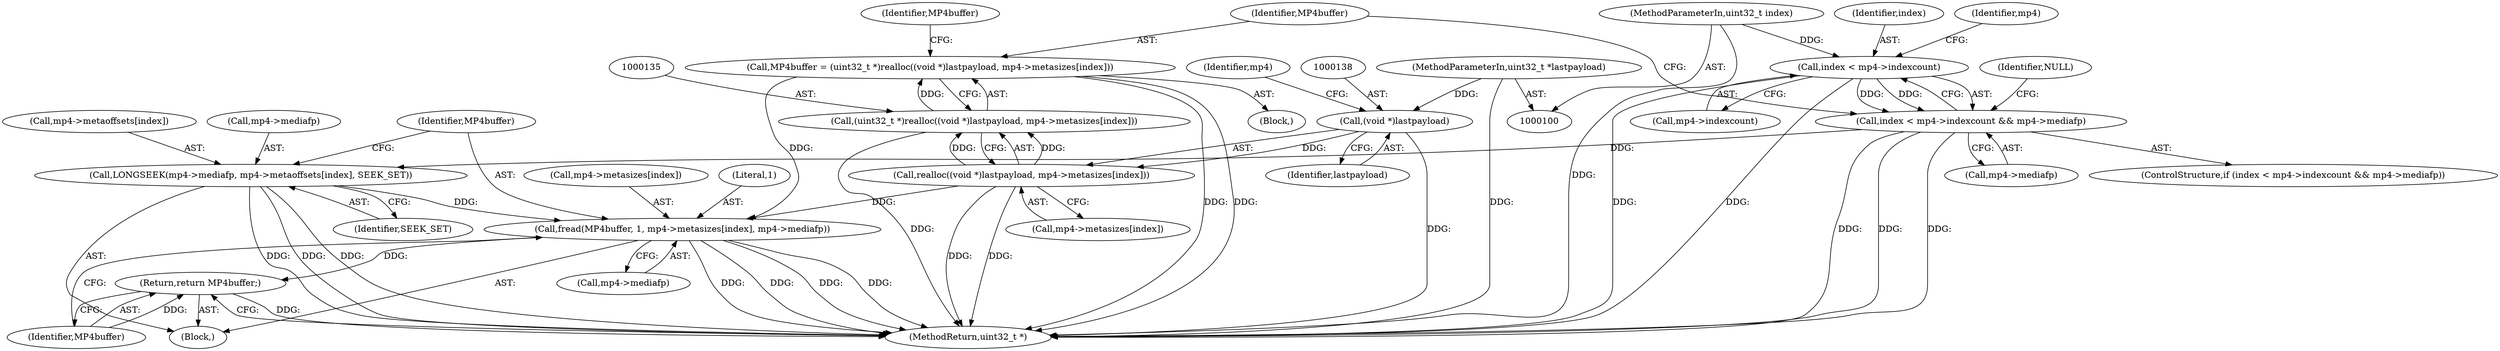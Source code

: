 digraph "1_gpmf-parser_341f12cd5b97ab419e53853ca00176457c9f1681_3@API" {
"1000158" [label="(Call,fread(MP4buffer, 1, mp4->metasizes[index], mp4->mediafp))"];
"1000132" [label="(Call,MP4buffer = (uint32_t *)realloc((void *)lastpayload, mp4->metasizes[index]))"];
"1000134" [label="(Call,(uint32_t *)realloc((void *)lastpayload, mp4->metasizes[index]))"];
"1000136" [label="(Call,realloc((void *)lastpayload, mp4->metasizes[index]))"];
"1000137" [label="(Call,(void *)lastpayload)"];
"1000102" [label="(MethodParameterIn,uint32_t *lastpayload)"];
"1000148" [label="(Call,LONGSEEK(mp4->mediafp, mp4->metaoffsets[index], SEEK_SET))"];
"1000122" [label="(Call,index < mp4->indexcount && mp4->mediafp)"];
"1000123" [label="(Call,index < mp4->indexcount)"];
"1000103" [label="(MethodParameterIn,uint32_t index)"];
"1000169" [label="(Return,return MP4buffer;)"];
"1000136" [label="(Call,realloc((void *)lastpayload, mp4->metasizes[index]))"];
"1000159" [label="(Identifier,MP4buffer)"];
"1000124" [label="(Identifier,index)"];
"1000133" [label="(Identifier,MP4buffer)"];
"1000161" [label="(Call,mp4->metasizes[index])"];
"1000170" [label="(Identifier,MP4buffer)"];
"1000103" [label="(MethodParameterIn,uint32_t index)"];
"1000158" [label="(Call,fread(MP4buffer, 1, mp4->metasizes[index], mp4->mediafp))"];
"1000134" [label="(Call,(uint32_t *)realloc((void *)lastpayload, mp4->metasizes[index]))"];
"1000169" [label="(Return,return MP4buffer;)"];
"1000129" [label="(Identifier,mp4)"];
"1000123" [label="(Call,index < mp4->indexcount)"];
"1000147" [label="(Block,)"];
"1000148" [label="(Call,LONGSEEK(mp4->mediafp, mp4->metaoffsets[index], SEEK_SET))"];
"1000166" [label="(Call,mp4->mediafp)"];
"1000121" [label="(ControlStructure,if (index < mp4->indexcount && mp4->mediafp))"];
"1000131" [label="(Block,)"];
"1000146" [label="(Identifier,MP4buffer)"];
"1000139" [label="(Identifier,lastpayload)"];
"1000128" [label="(Call,mp4->mediafp)"];
"1000157" [label="(Identifier,SEEK_SET)"];
"1000140" [label="(Call,mp4->metasizes[index])"];
"1000160" [label="(Literal,1)"];
"1000142" [label="(Identifier,mp4)"];
"1000122" [label="(Call,index < mp4->indexcount && mp4->mediafp)"];
"1000125" [label="(Call,mp4->indexcount)"];
"1000149" [label="(Call,mp4->mediafp)"];
"1000173" [label="(MethodReturn,uint32_t *)"];
"1000137" [label="(Call,(void *)lastpayload)"];
"1000102" [label="(MethodParameterIn,uint32_t *lastpayload)"];
"1000172" [label="(Identifier,NULL)"];
"1000152" [label="(Call,mp4->metaoffsets[index])"];
"1000132" [label="(Call,MP4buffer = (uint32_t *)realloc((void *)lastpayload, mp4->metasizes[index]))"];
"1000158" -> "1000147"  [label="AST: "];
"1000158" -> "1000166"  [label="CFG: "];
"1000159" -> "1000158"  [label="AST: "];
"1000160" -> "1000158"  [label="AST: "];
"1000161" -> "1000158"  [label="AST: "];
"1000166" -> "1000158"  [label="AST: "];
"1000170" -> "1000158"  [label="CFG: "];
"1000158" -> "1000173"  [label="DDG: "];
"1000158" -> "1000173"  [label="DDG: "];
"1000158" -> "1000173"  [label="DDG: "];
"1000158" -> "1000173"  [label="DDG: "];
"1000132" -> "1000158"  [label="DDG: "];
"1000136" -> "1000158"  [label="DDG: "];
"1000148" -> "1000158"  [label="DDG: "];
"1000158" -> "1000169"  [label="DDG: "];
"1000132" -> "1000131"  [label="AST: "];
"1000132" -> "1000134"  [label="CFG: "];
"1000133" -> "1000132"  [label="AST: "];
"1000134" -> "1000132"  [label="AST: "];
"1000146" -> "1000132"  [label="CFG: "];
"1000132" -> "1000173"  [label="DDG: "];
"1000132" -> "1000173"  [label="DDG: "];
"1000134" -> "1000132"  [label="DDG: "];
"1000134" -> "1000136"  [label="CFG: "];
"1000135" -> "1000134"  [label="AST: "];
"1000136" -> "1000134"  [label="AST: "];
"1000134" -> "1000173"  [label="DDG: "];
"1000136" -> "1000134"  [label="DDG: "];
"1000136" -> "1000134"  [label="DDG: "];
"1000136" -> "1000140"  [label="CFG: "];
"1000137" -> "1000136"  [label="AST: "];
"1000140" -> "1000136"  [label="AST: "];
"1000136" -> "1000173"  [label="DDG: "];
"1000136" -> "1000173"  [label="DDG: "];
"1000137" -> "1000136"  [label="DDG: "];
"1000137" -> "1000139"  [label="CFG: "];
"1000138" -> "1000137"  [label="AST: "];
"1000139" -> "1000137"  [label="AST: "];
"1000142" -> "1000137"  [label="CFG: "];
"1000137" -> "1000173"  [label="DDG: "];
"1000102" -> "1000137"  [label="DDG: "];
"1000102" -> "1000100"  [label="AST: "];
"1000102" -> "1000173"  [label="DDG: "];
"1000148" -> "1000147"  [label="AST: "];
"1000148" -> "1000157"  [label="CFG: "];
"1000149" -> "1000148"  [label="AST: "];
"1000152" -> "1000148"  [label="AST: "];
"1000157" -> "1000148"  [label="AST: "];
"1000159" -> "1000148"  [label="CFG: "];
"1000148" -> "1000173"  [label="DDG: "];
"1000148" -> "1000173"  [label="DDG: "];
"1000148" -> "1000173"  [label="DDG: "];
"1000122" -> "1000148"  [label="DDG: "];
"1000122" -> "1000121"  [label="AST: "];
"1000122" -> "1000123"  [label="CFG: "];
"1000122" -> "1000128"  [label="CFG: "];
"1000123" -> "1000122"  [label="AST: "];
"1000128" -> "1000122"  [label="AST: "];
"1000133" -> "1000122"  [label="CFG: "];
"1000172" -> "1000122"  [label="CFG: "];
"1000122" -> "1000173"  [label="DDG: "];
"1000122" -> "1000173"  [label="DDG: "];
"1000122" -> "1000173"  [label="DDG: "];
"1000123" -> "1000122"  [label="DDG: "];
"1000123" -> "1000122"  [label="DDG: "];
"1000123" -> "1000125"  [label="CFG: "];
"1000124" -> "1000123"  [label="AST: "];
"1000125" -> "1000123"  [label="AST: "];
"1000129" -> "1000123"  [label="CFG: "];
"1000123" -> "1000173"  [label="DDG: "];
"1000123" -> "1000173"  [label="DDG: "];
"1000103" -> "1000123"  [label="DDG: "];
"1000103" -> "1000100"  [label="AST: "];
"1000103" -> "1000173"  [label="DDG: "];
"1000169" -> "1000147"  [label="AST: "];
"1000169" -> "1000170"  [label="CFG: "];
"1000170" -> "1000169"  [label="AST: "];
"1000173" -> "1000169"  [label="CFG: "];
"1000169" -> "1000173"  [label="DDG: "];
"1000170" -> "1000169"  [label="DDG: "];
}
